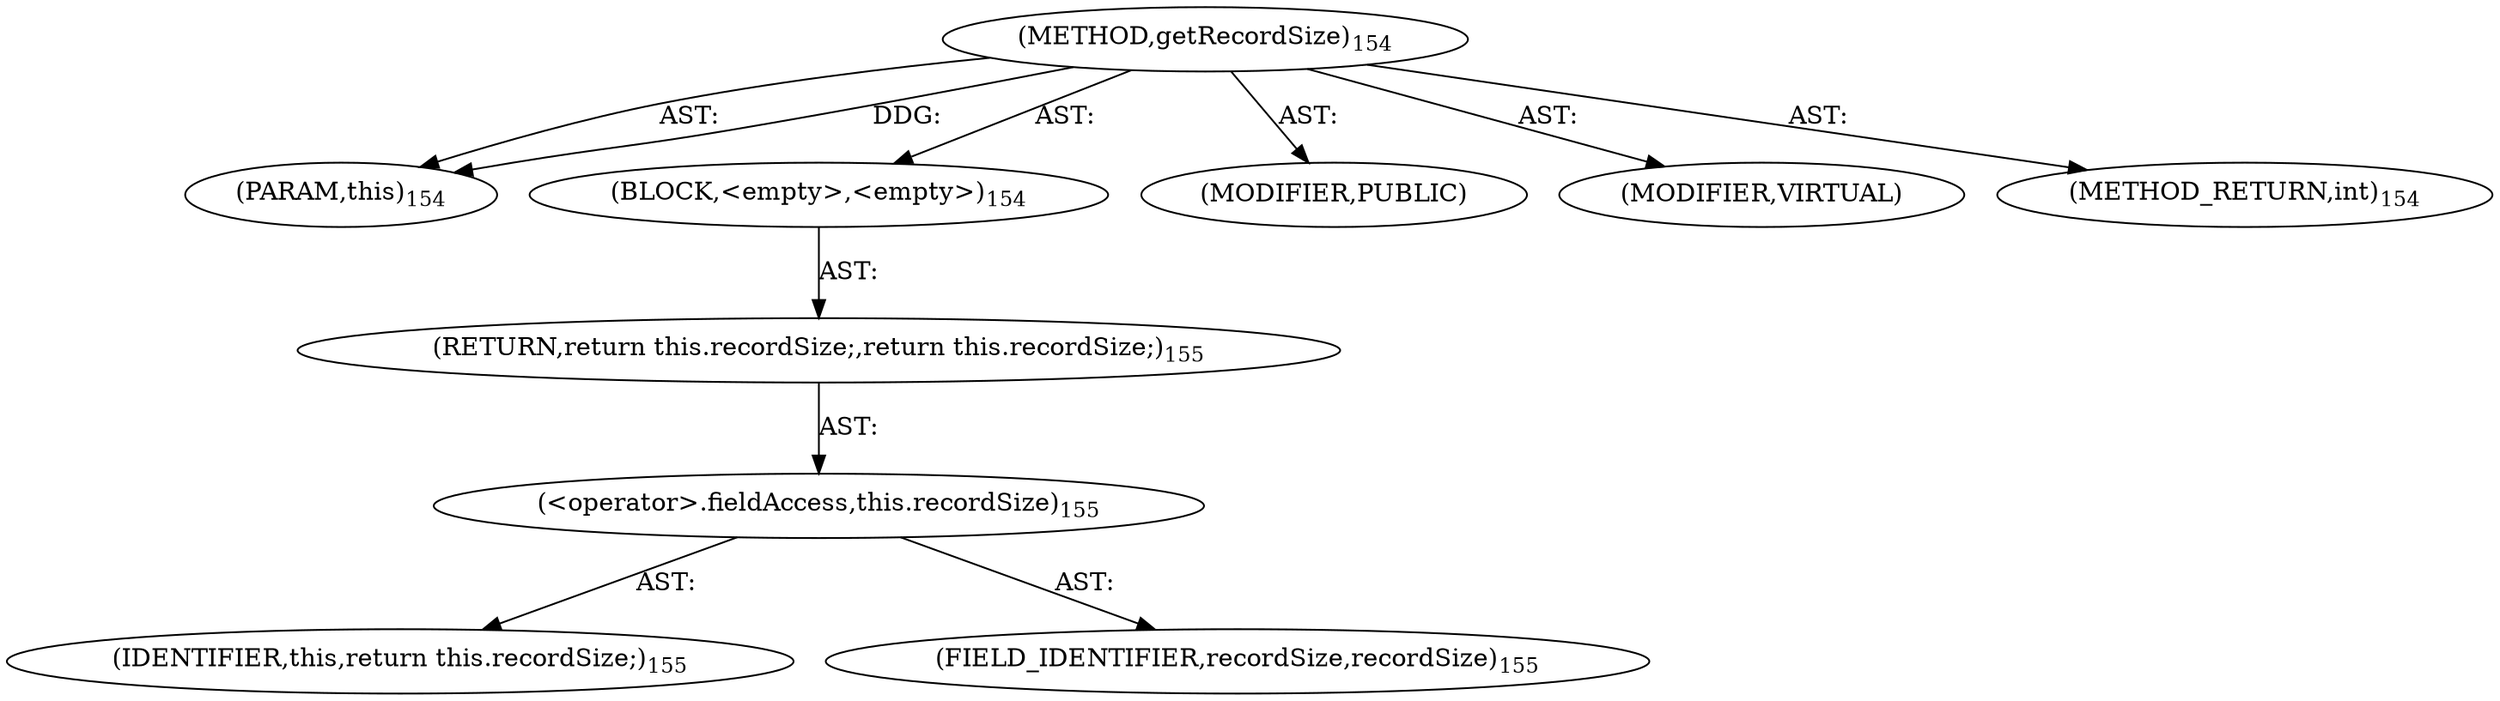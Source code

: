 digraph "getRecordSize" {  
"111669149704" [label = <(METHOD,getRecordSize)<SUB>154</SUB>> ]
"115964116994" [label = <(PARAM,this)<SUB>154</SUB>> ]
"25769803786" [label = <(BLOCK,&lt;empty&gt;,&lt;empty&gt;)<SUB>154</SUB>> ]
"146028888065" [label = <(RETURN,return this.recordSize;,return this.recordSize;)<SUB>155</SUB>> ]
"30064771118" [label = <(&lt;operator&gt;.fieldAccess,this.recordSize)<SUB>155</SUB>> ]
"68719476751" [label = <(IDENTIFIER,this,return this.recordSize;)<SUB>155</SUB>> ]
"55834574871" [label = <(FIELD_IDENTIFIER,recordSize,recordSize)<SUB>155</SUB>> ]
"133143986205" [label = <(MODIFIER,PUBLIC)> ]
"133143986206" [label = <(MODIFIER,VIRTUAL)> ]
"128849018888" [label = <(METHOD_RETURN,int)<SUB>154</SUB>> ]
  "111669149704" -> "115964116994"  [ label = "AST: "] 
  "111669149704" -> "25769803786"  [ label = "AST: "] 
  "111669149704" -> "133143986205"  [ label = "AST: "] 
  "111669149704" -> "133143986206"  [ label = "AST: "] 
  "111669149704" -> "128849018888"  [ label = "AST: "] 
  "25769803786" -> "146028888065"  [ label = "AST: "] 
  "146028888065" -> "30064771118"  [ label = "AST: "] 
  "30064771118" -> "68719476751"  [ label = "AST: "] 
  "30064771118" -> "55834574871"  [ label = "AST: "] 
  "111669149704" -> "115964116994"  [ label = "DDG: "] 
}
